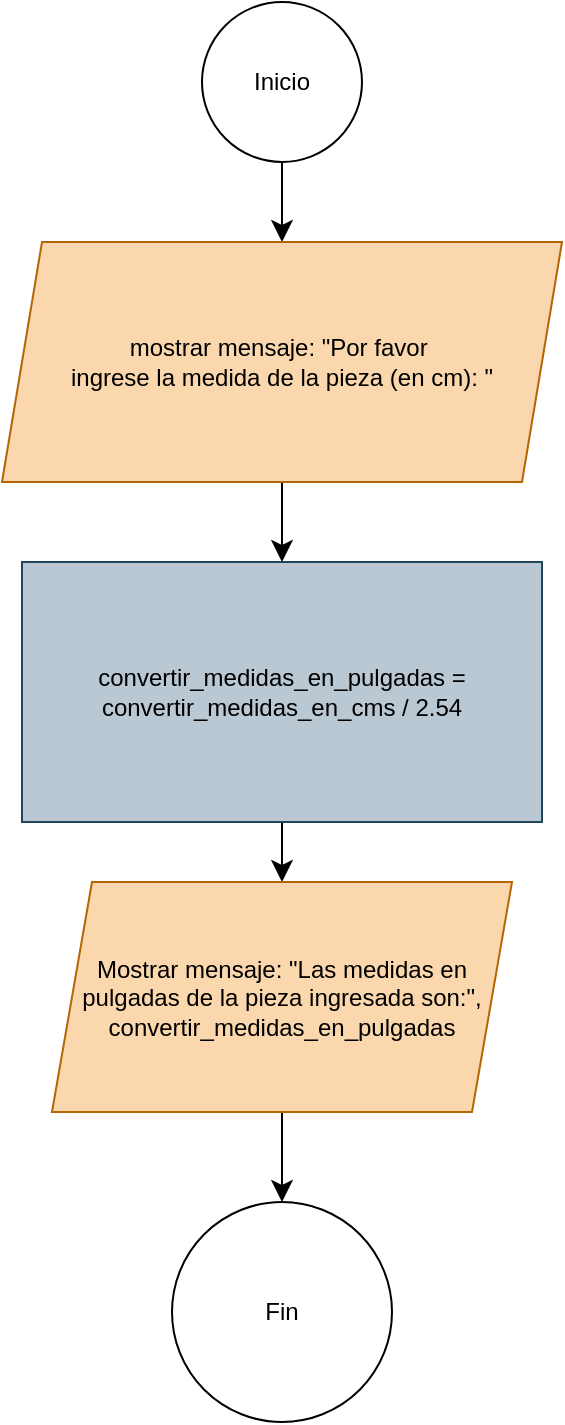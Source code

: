<mxfile version="28.1.2">
  <diagram name="Página-1" id="_AiGoXHjIZGB4jE922pp">
    <mxGraphModel dx="1032" dy="579" grid="1" gridSize="10" guides="1" tooltips="1" connect="1" arrows="1" fold="1" page="1" pageScale="1" pageWidth="827" pageHeight="1169" math="0" shadow="0">
      <root>
        <mxCell id="0" />
        <mxCell id="1" parent="0" />
        <mxCell id="g2rhVJy3PN2rY7wzePK4-17" style="edgeStyle=none;curved=1;rounded=0;orthogonalLoop=1;jettySize=auto;html=1;fontSize=12;startSize=8;endSize=8;" edge="1" parent="1" source="g2rhVJy3PN2rY7wzePK4-1" target="g2rhVJy3PN2rY7wzePK4-11">
          <mxGeometry relative="1" as="geometry" />
        </mxCell>
        <mxCell id="g2rhVJy3PN2rY7wzePK4-1" value="Inicio" style="ellipse;whiteSpace=wrap;html=1;aspect=fixed;" vertex="1" parent="1">
          <mxGeometry x="360" y="20" width="80" height="80" as="geometry" />
        </mxCell>
        <mxCell id="g2rhVJy3PN2rY7wzePK4-7" value="Fin" style="ellipse;whiteSpace=wrap;html=1;aspect=fixed;" vertex="1" parent="1">
          <mxGeometry x="345" y="620" width="110" height="110" as="geometry" />
        </mxCell>
        <mxCell id="g2rhVJy3PN2rY7wzePK4-19" style="edgeStyle=none;curved=1;rounded=0;orthogonalLoop=1;jettySize=auto;html=1;entryX=0.5;entryY=0;entryDx=0;entryDy=0;fontSize=12;startSize=8;endSize=8;" edge="1" parent="1" source="g2rhVJy3PN2rY7wzePK4-9" target="g2rhVJy3PN2rY7wzePK4-12">
          <mxGeometry relative="1" as="geometry" />
        </mxCell>
        <mxCell id="g2rhVJy3PN2rY7wzePK4-9" value="convertir_medidas_en_pulgadas = convertir_medidas_en_cms / 2.54" style="rounded=0;whiteSpace=wrap;html=1;fillColor=#bac8d3;strokeColor=#23445d;" vertex="1" parent="1">
          <mxGeometry x="270" y="300" width="260" height="130" as="geometry" />
        </mxCell>
        <mxCell id="g2rhVJy3PN2rY7wzePK4-18" style="edgeStyle=none;curved=1;rounded=0;orthogonalLoop=1;jettySize=auto;html=1;entryX=0.5;entryY=0;entryDx=0;entryDy=0;fontSize=12;startSize=8;endSize=8;" edge="1" parent="1" source="g2rhVJy3PN2rY7wzePK4-11" target="g2rhVJy3PN2rY7wzePK4-9">
          <mxGeometry relative="1" as="geometry" />
        </mxCell>
        <mxCell id="g2rhVJy3PN2rY7wzePK4-11" value="mostrar mensaje: &quot;Por favor&amp;nbsp;&lt;div&gt;ingrese la medida de la pieza (en cm): &quot;&lt;/div&gt;" style="shape=parallelogram;perimeter=parallelogramPerimeter;whiteSpace=wrap;html=1;fixedSize=1;fillColor=#fad7ac;strokeColor=#b46504;" vertex="1" parent="1">
          <mxGeometry x="260" y="140" width="280" height="120" as="geometry" />
        </mxCell>
        <mxCell id="g2rhVJy3PN2rY7wzePK4-20" style="edgeStyle=none;curved=1;rounded=0;orthogonalLoop=1;jettySize=auto;html=1;entryX=0.5;entryY=0;entryDx=0;entryDy=0;fontSize=12;startSize=8;endSize=8;" edge="1" parent="1" source="g2rhVJy3PN2rY7wzePK4-12" target="g2rhVJy3PN2rY7wzePK4-7">
          <mxGeometry relative="1" as="geometry" />
        </mxCell>
        <mxCell id="g2rhVJy3PN2rY7wzePK4-12" value="Mostrar mensaje: &quot;Las medidas en pulgadas de la pieza ingresada son:&quot;, convertir_medidas_en_pulgadas" style="shape=parallelogram;perimeter=parallelogramPerimeter;whiteSpace=wrap;html=1;fixedSize=1;fillColor=#fad7ac;strokeColor=#b46504;" vertex="1" parent="1">
          <mxGeometry x="285" y="460" width="230" height="115" as="geometry" />
        </mxCell>
      </root>
    </mxGraphModel>
  </diagram>
</mxfile>
